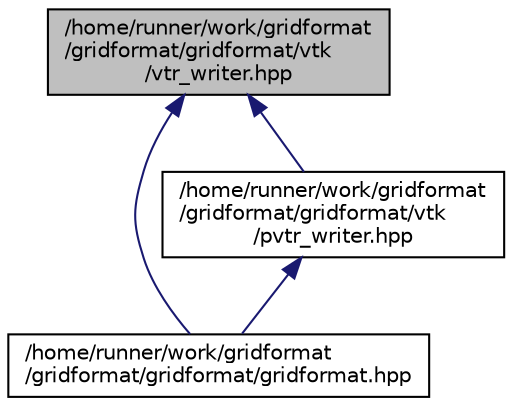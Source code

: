 digraph "/home/runner/work/gridformat/gridformat/gridformat/vtk/vtr_writer.hpp"
{
 // LATEX_PDF_SIZE
  edge [fontname="Helvetica",fontsize="10",labelfontname="Helvetica",labelfontsize="10"];
  node [fontname="Helvetica",fontsize="10",shape=record];
  Node1 [label="/home/runner/work/gridformat\l/gridformat/gridformat/vtk\l/vtr_writer.hpp",height=0.2,width=0.4,color="black", fillcolor="grey75", style="filled", fontcolor="black",tooltip="Writer for .vtr file format."];
  Node1 -> Node2 [dir="back",color="midnightblue",fontsize="10",style="solid",fontname="Helvetica"];
  Node2 [label="/home/runner/work/gridformat\l/gridformat/gridformat/gridformat.hpp",height=0.2,width=0.4,color="black", fillcolor="white", style="filled",URL="$gridformat_8hpp.html",tooltip="This file is the entrypoint to the high-level API exposing all provided writers through a unified int..."];
  Node1 -> Node3 [dir="back",color="midnightblue",fontsize="10",style="solid",fontname="Helvetica"];
  Node3 [label="/home/runner/work/gridformat\l/gridformat/gridformat/vtk\l/pvtr_writer.hpp",height=0.2,width=0.4,color="black", fillcolor="white", style="filled",URL="$pvtr__writer_8hpp.html",tooltip="Writer for parallel .pvtr files."];
  Node3 -> Node2 [dir="back",color="midnightblue",fontsize="10",style="solid",fontname="Helvetica"];
}
